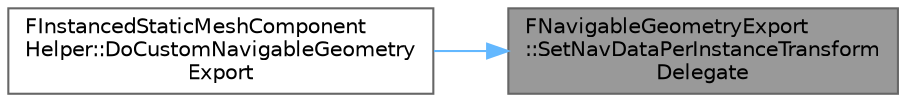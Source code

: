 digraph "FNavigableGeometryExport::SetNavDataPerInstanceTransformDelegate"
{
 // INTERACTIVE_SVG=YES
 // LATEX_PDF_SIZE
  bgcolor="transparent";
  edge [fontname=Helvetica,fontsize=10,labelfontname=Helvetica,labelfontsize=10];
  node [fontname=Helvetica,fontsize=10,shape=box,height=0.2,width=0.4];
  rankdir="RL";
  Node1 [id="Node000001",label="FNavigableGeometryExport\l::SetNavDataPerInstanceTransform\lDelegate",height=0.2,width=0.4,color="gray40", fillcolor="grey60", style="filled", fontcolor="black",tooltip=" "];
  Node1 -> Node2 [id="edge1_Node000001_Node000002",dir="back",color="steelblue1",style="solid",tooltip=" "];
  Node2 [id="Node000002",label="FInstancedStaticMeshComponent\lHelper::DoCustomNavigableGeometry\lExport",height=0.2,width=0.4,color="grey40", fillcolor="white", style="filled",URL="$df/d11/classFInstancedStaticMeshComponentHelper.html#a0a13e9b12f44ae0e7dbbbf1b647fb758",tooltip=" "];
}
